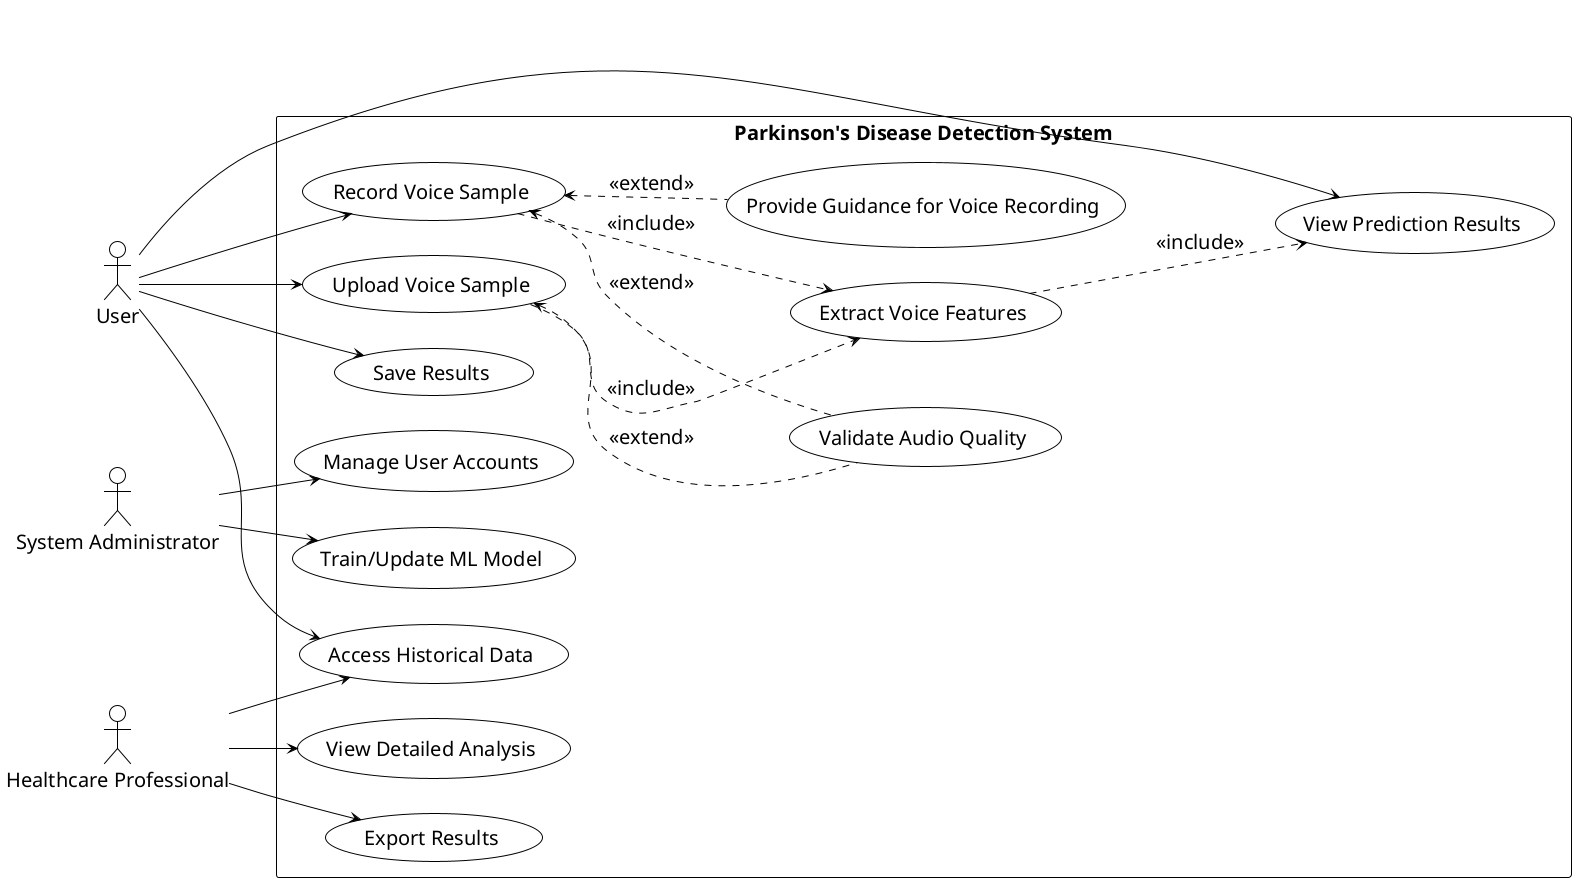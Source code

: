 @startuml
left to right direction
<style>
element {
    BackgroundColor: white;
    FontColor: black;
    FontSize: 20;
    LineColor: black;
    LineThickness: 1px;
}
</style>
' Define the actors
actor "User" as user
actor "System Administrator" as admin
actor "Healthcare Professional" as doctor

' Define the system boundary
rectangle "Parkinson's Disease Detection System" {
  ' Main use cases
  usecase "Record Voice Sample" as UC1
  usecase "Upload Voice Sample" as UC2
  usecase "Extract Voice Features" as UC3
  usecase "View Prediction Results" as UC5
  usecase "Save Results" as UC6
  usecase "Manage User Accounts" as UC7
  usecase "Train/Update ML Model" as UC8
  usecase "View Detailed Analysis" as UC9
  usecase "Export Results" as UC10
  usecase "Access Historical Data" as UC11
  
  ' Relationships
  user --> UC1
  user --> UC2
  user --> UC5
  user --> UC6
  user --> UC11
  
  UC1 ..> UC3 : <<include>>
  UC2 ..> UC3 : <<include>>
  UC3 ..> UC5 : <<include>>
  
  admin --> UC7
  admin --> UC8
  
  doctor --> UC9
  doctor --> UC10
  doctor --> UC11
  
  ' Extensions
  usecase "Provide Guidance for Voice Recording" as UCE1
  usecase "Validate Audio Quality" as UCE2
  
  UC1 <.. UCE1 : <<extend>>
  UC1 <.. UCE2 : <<extend>>
  UC2 <.. UCE2 : <<extend>>
}

@enduml